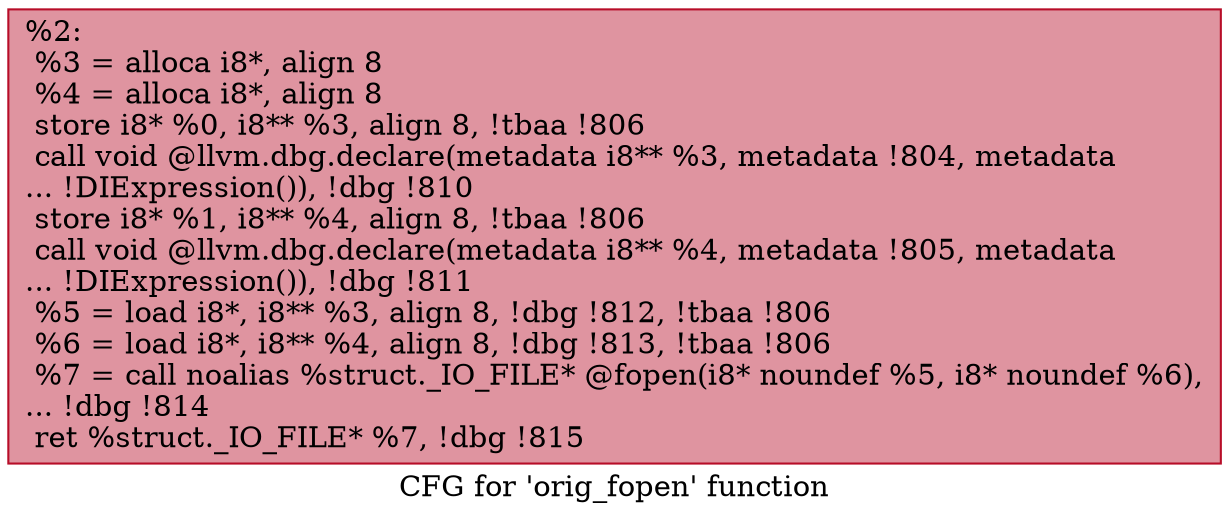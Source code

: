 digraph "CFG for 'orig_fopen' function" {
	label="CFG for 'orig_fopen' function";

	Node0x10d1790 [shape=record,color="#b70d28ff", style=filled, fillcolor="#b70d2870",label="{%2:\l  %3 = alloca i8*, align 8\l  %4 = alloca i8*, align 8\l  store i8* %0, i8** %3, align 8, !tbaa !806\l  call void @llvm.dbg.declare(metadata i8** %3, metadata !804, metadata\l... !DIExpression()), !dbg !810\l  store i8* %1, i8** %4, align 8, !tbaa !806\l  call void @llvm.dbg.declare(metadata i8** %4, metadata !805, metadata\l... !DIExpression()), !dbg !811\l  %5 = load i8*, i8** %3, align 8, !dbg !812, !tbaa !806\l  %6 = load i8*, i8** %4, align 8, !dbg !813, !tbaa !806\l  %7 = call noalias %struct._IO_FILE* @fopen(i8* noundef %5, i8* noundef %6),\l... !dbg !814\l  ret %struct._IO_FILE* %7, !dbg !815\l}"];
}
